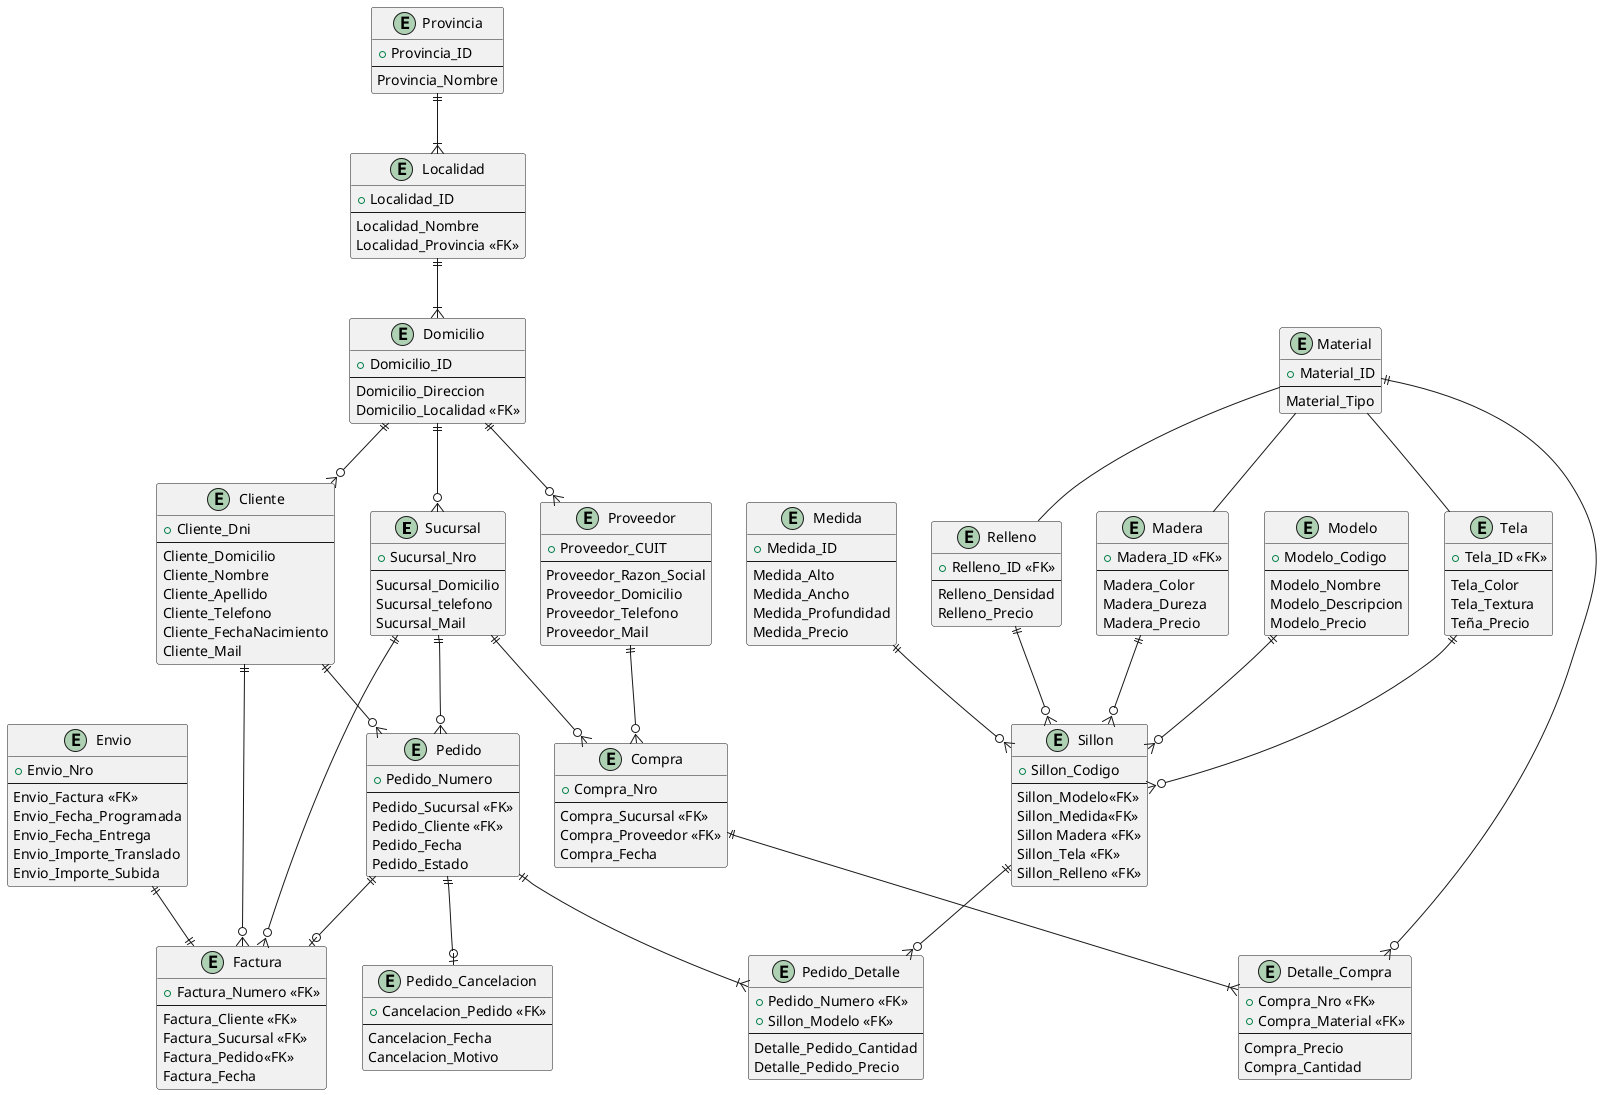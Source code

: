 @startuml DER
!define ERD
hide methods

entity Sucursal{
+Sucursal_Nro
--
Sucursal_Domicilio
Sucursal_telefono
Sucursal_Mail
}

entity Domicilio{
+Domicilio_ID
--
Domicilio_Direccion
Domicilio_Localidad <<FK>>
}

entity Localidad{
+Localidad_ID
--
Localidad_Nombre
Localidad_Provincia <<FK>>
}

entity Provincia{
+Provincia_ID
--
Provincia_Nombre
}

entity Cliente{
+Cliente_Dni
--
Cliente_Domicilio
Cliente_Nombre
Cliente_Apellido
Cliente_Telefono
Cliente_FechaNacimiento
Cliente_Mail
}

entity Pedido{
+Pedido_Numero
--
Pedido_Sucursal <<FK>>
Pedido_Cliente <<FK>>
Pedido_Fecha
Pedido_Estado
}

entity Pedido_Detalle{
+Pedido_Numero <<FK>>
+Sillon_Modelo <<FK>>
--
Detalle_Pedido_Cantidad
Detalle_Pedido_Precio
}

entity Pedido_Cancelacion{
+Cancelacion_Pedido <<FK>>
--
Cancelacion_Fecha
Cancelacion_Motivo
}

entity Factura{
+Factura_Numero <<FK>>
--
Factura_Cliente <<FK>>
Factura_Sucursal <<FK>>
Factura_Pedido<<FK>>
Factura_Fecha
}

entity Envio{
+Envio_Nro
--
Envio_Factura <<FK>>
Envio_Fecha_Programada
Envio_Fecha_Entrega
Envio_Importe_Translado
Envio_Importe_Subida
}

entity Compra{
+Compra_Nro
--
Compra_Sucursal <<FK>>
Compra_Proveedor <<FK>>
Compra_Fecha
}

entity Detalle_Compra{
+Compra_Nro <<FK>>
+Compra_Material <<FK>>
--
Compra_Precio
Compra_Cantidad
}

entity Proveedor{
+Proveedor_CUIT
--
Proveedor_Razon_Social
Proveedor_Domicilio
Proveedor_Telefono
Proveedor_Mail
}

entity Sillon{
+Sillon_Codigo
--
Sillon_Modelo<<FK>>
Sillon_Medida<<FK>>
Sillon Madera <<FK>>
Sillon_Tela <<FK>>
Sillon_Relleno <<FK>>
}

entity Modelo{
+Modelo_Codigo
--
Modelo_Nombre
Modelo_Descripcion
Modelo_Precio
}

entity Medida{
+Medida_ID
--
Medida_Alto
Medida_Ancho
Medida_Profundidad
Medida_Precio
}

entity Tela{
+Tela_ID <<FK>>
--
Tela_Color
Tela_Textura
Teña_Precio
}

entity Relleno{
+Relleno_ID <<FK>>
--
Relleno_Densidad
Relleno_Precio
}

entity Madera{
+Madera_ID <<FK>>
--
Madera_Color
Madera_Dureza
Madera_Precio
}

entity Material{
+Material_ID
--
Material_Tipo
}

Proveedor ||--o{ Compra
Compra ||--|{ Detalle_Compra
Sucursal ||--o{ Compra
Sucursal ||--o{ Pedido
Sucursal ||--o{ Factura
Pedido ||--|{ Pedido_Detalle
Cliente ||--o{ Pedido
Envio ||--|| Factura
Cliente ||--o{ Factura
Pedido||--o| Pedido_Cancelacion
Modelo ||--o{Sillon
Medida ||--o{Sillon
Tela ||--o{Sillon
Relleno ||--o{Sillon
Madera ||--o{Sillon
Sillon ||--o{ Pedido_Detalle
Pedido ||--o| Factura
Material ||--o{Detalle_Compra
Material -- Madera
Material -- Tela
Material -- Relleno
Localidad||--|{Domicilio
Provincia||--|{Localidad
Domicilio ||--o{Cliente
Domicilio ||--o{Proveedor
Domicilio ||--o{Sucursal
@enduml